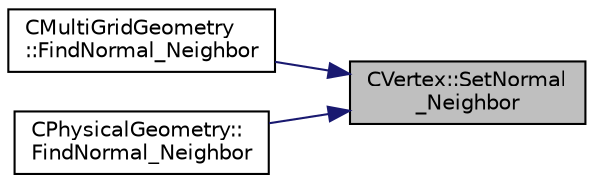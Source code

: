 digraph "CVertex::SetNormal_Neighbor"
{
 // LATEX_PDF_SIZE
  edge [fontname="Helvetica",fontsize="10",labelfontname="Helvetica",labelfontsize="10"];
  node [fontname="Helvetica",fontsize="10",shape=record];
  rankdir="RL";
  Node1 [label="CVertex::SetNormal\l_Neighbor",height=0.2,width=0.4,color="black", fillcolor="grey75", style="filled", fontcolor="black",tooltip="Set the index of the closest neighbor to a point on the boundaries."];
  Node1 -> Node2 [dir="back",color="midnightblue",fontsize="10",style="solid",fontname="Helvetica"];
  Node2 [label="CMultiGridGeometry\l::FindNormal_Neighbor",height=0.2,width=0.4,color="black", fillcolor="white", style="filled",URL="$classCMultiGridGeometry.html#a75a71bdd4063eef6efea25cad7c11942",tooltip="Find and store the closest neighbor to a vertex."];
  Node1 -> Node3 [dir="back",color="midnightblue",fontsize="10",style="solid",fontname="Helvetica"];
  Node3 [label="CPhysicalGeometry::\lFindNormal_Neighbor",height=0.2,width=0.4,color="black", fillcolor="white", style="filled",URL="$classCPhysicalGeometry.html#ac394596260d423e6cf767e6693c0957e",tooltip="Find and store the closest neighbor to a vertex."];
}
